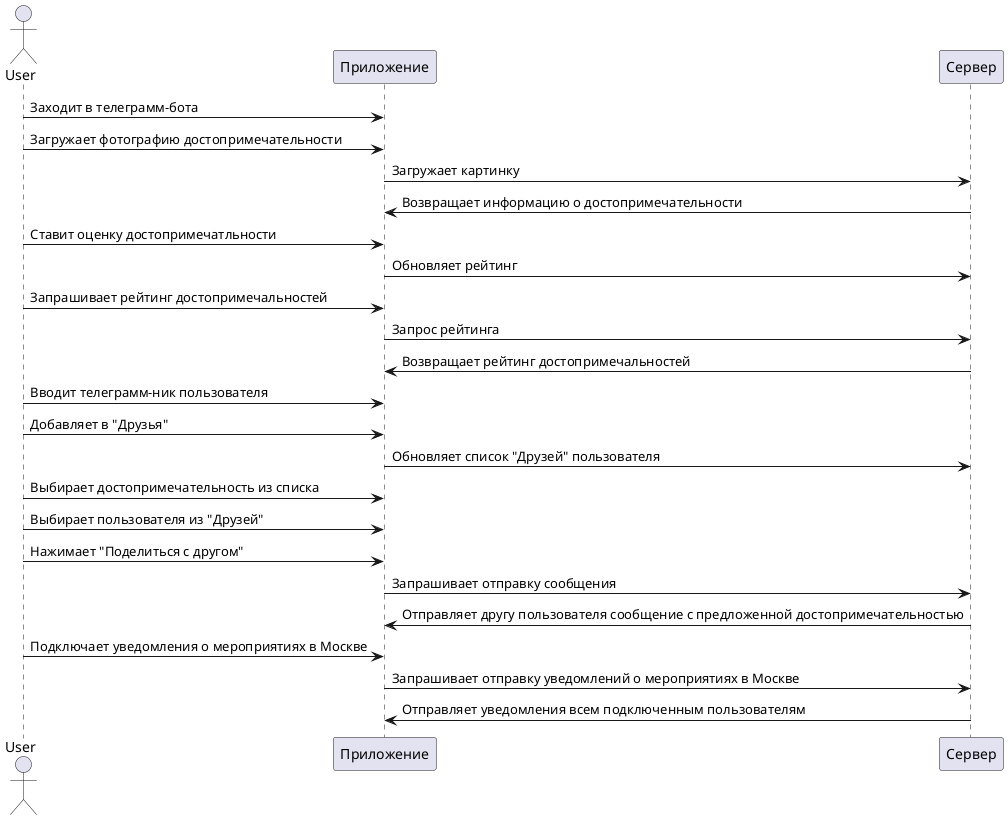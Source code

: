 @startuml
actor User
participant "Приложение" as App
participant "Сервер" as Server

User -> App : Заходит в телеграмм-бота
User -> App : Загружает фотографию достопримечательности
App -> Server : Загружает картинку
Server -> App : Возвращает информацию о достопримечательности

User -> App : Ставит оценку достопримечатльности
App -> Server : Обновляет рейтинг
User -> App : Запрашивает рейтинг достопримечальностей
App -> Server : Запрос рейтинга
Server -> App : Возвращает рейтинг достопримечальностей

User -> App : Вводит телеграмм-ник пользователя
User -> App : Добавляет в "Друзья"
App -> Server : Обновляет список "Друзей" пользователя

User -> App : Выбирает достопримечательность из списка
User -> App : Выбирает пользователя из "Друзей"
User -> App : Нажимает "Поделиться с другом"
App -> Server : Запрашивает отправку сообщения
Server -> App : Отправляет другу пользователя сообщение с предложенной достопримечательностью

User -> App : Подключает уведомления о мероприятиях в Москве
App -> Server : Запрашивает отправку уведомлений о мероприятиях в Москве
Server -> App : Отправляет уведомления всем подключенным пользователям

@enduml
